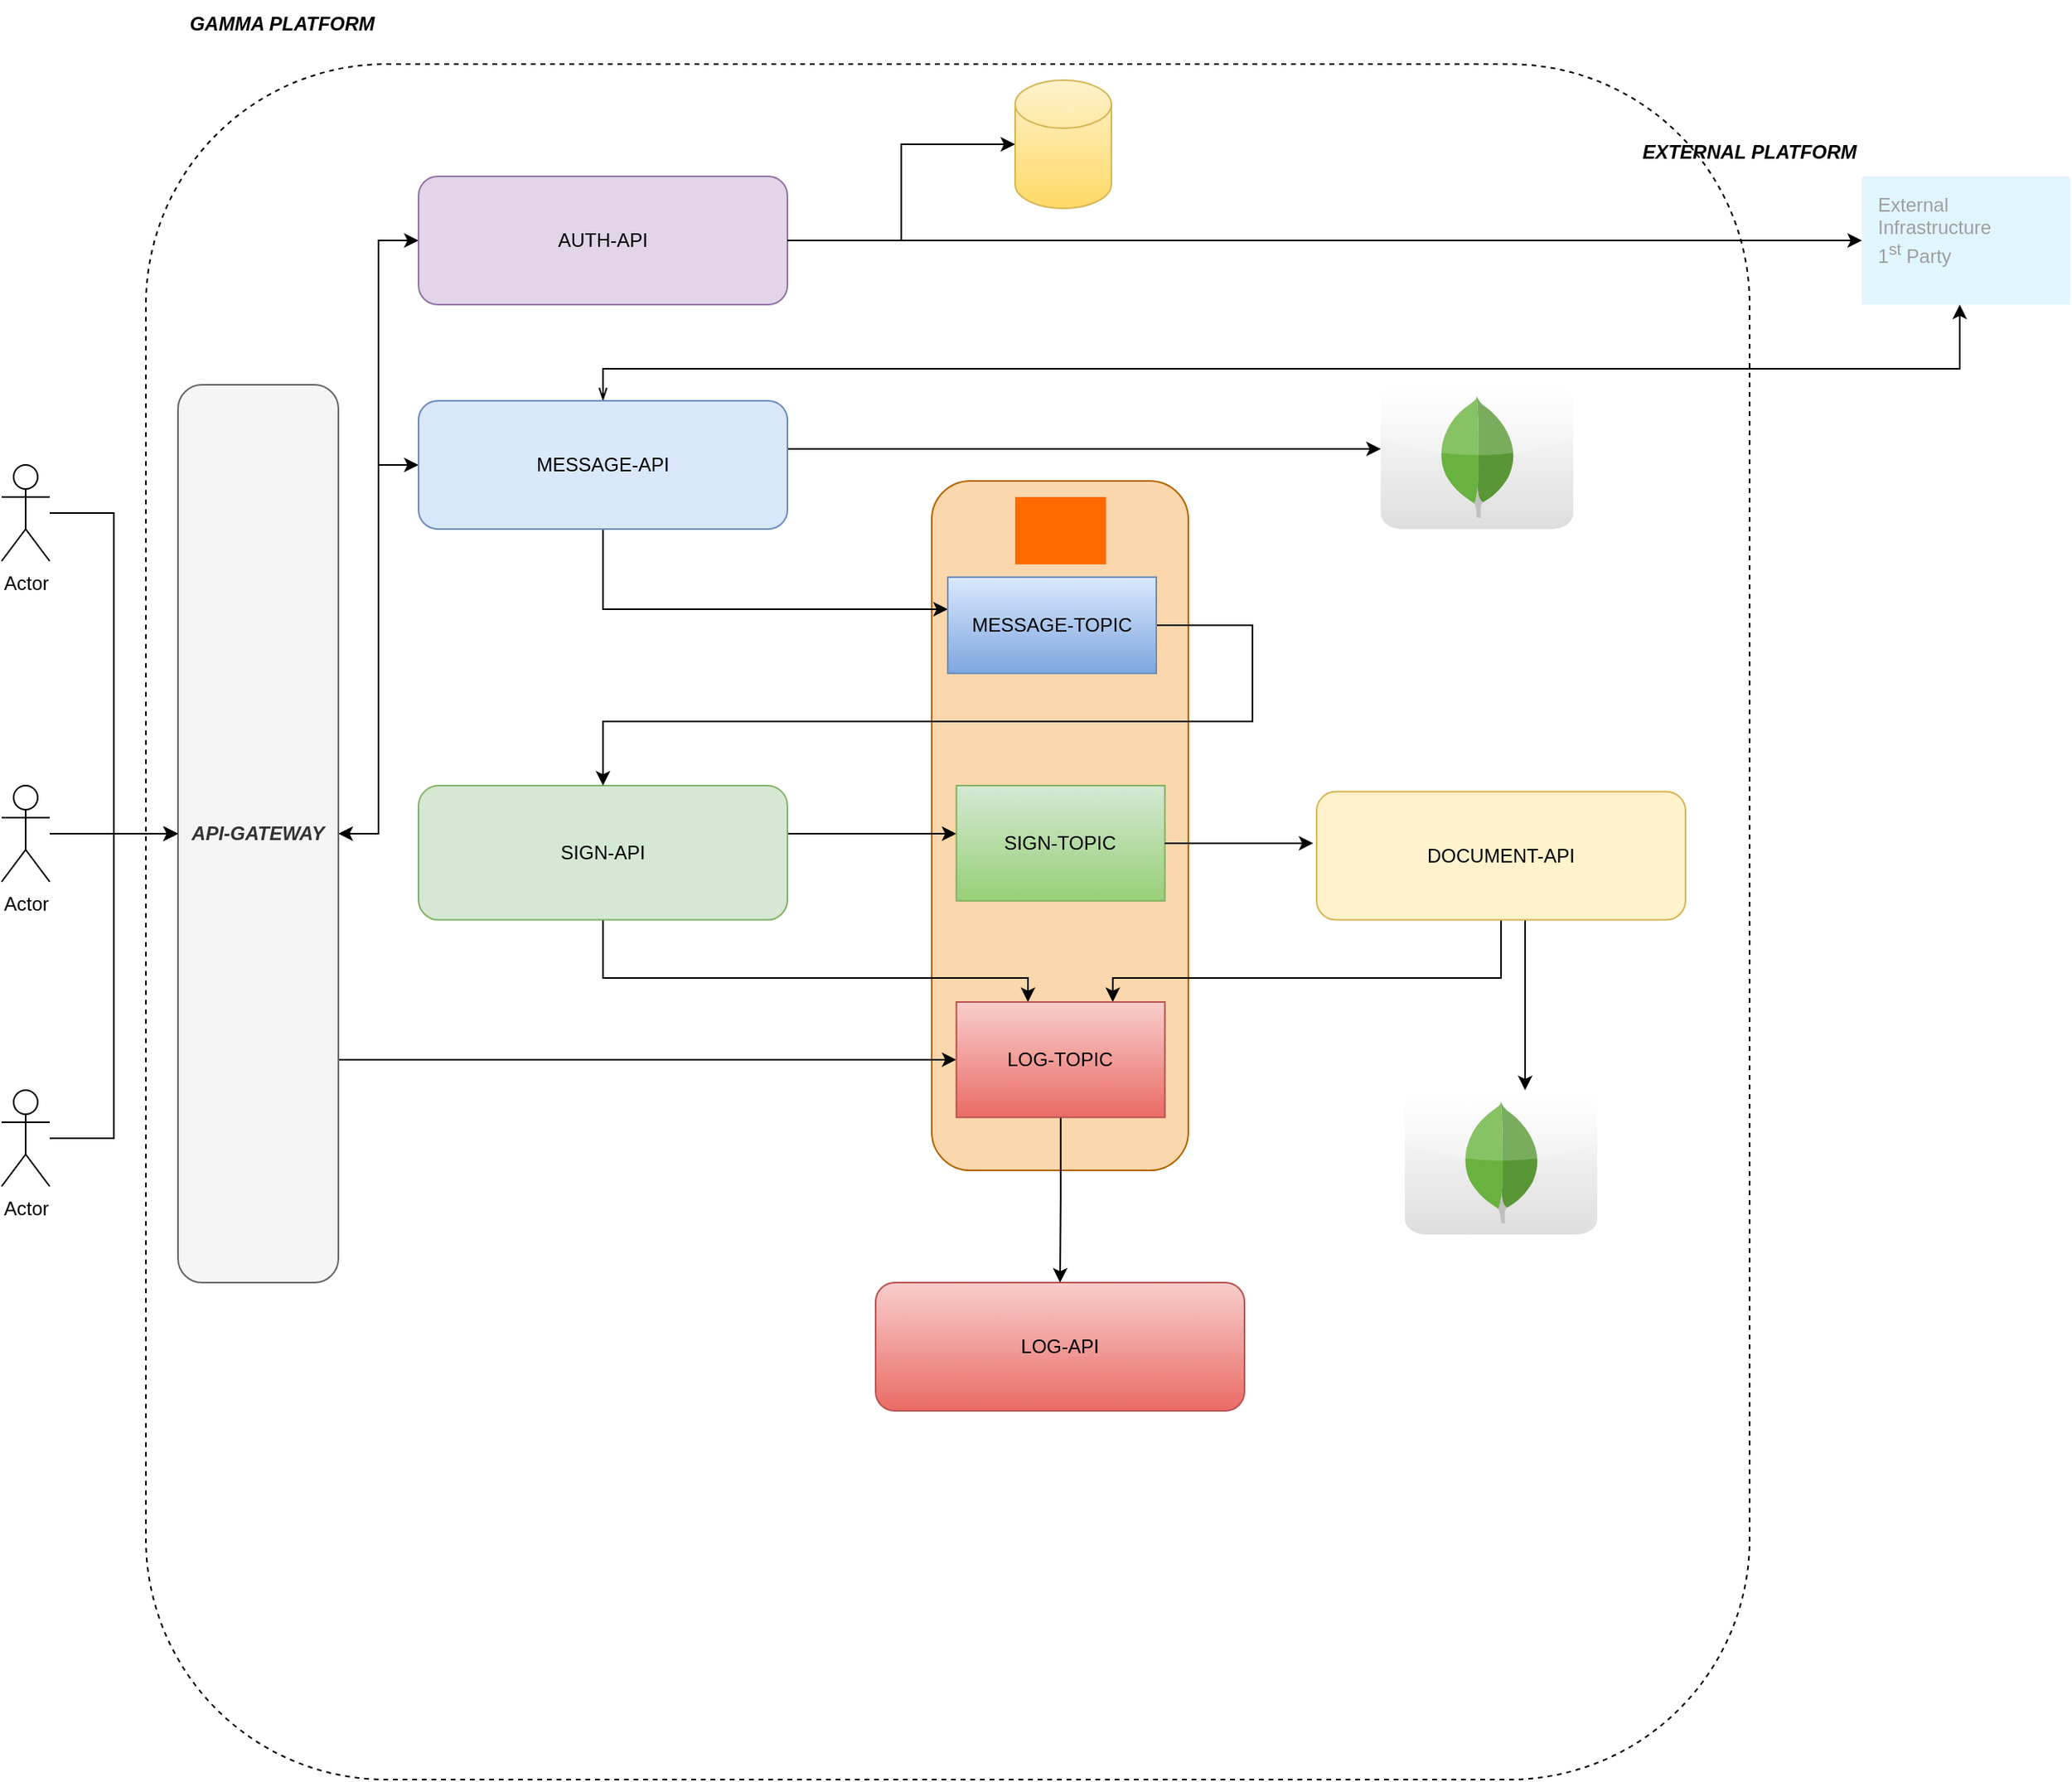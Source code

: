 <mxfile version="26.0.16">
  <diagram name="Pagina-1" id="chhbWi238Jx0Ic4HPbsi">
    <mxGraphModel dx="1434" dy="1907" grid="1" gridSize="10" guides="1" tooltips="1" connect="1" arrows="1" fold="1" page="1" pageScale="1" pageWidth="827" pageHeight="1169" math="0" shadow="0">
      <root>
        <mxCell id="0" />
        <mxCell id="1" parent="0" />
        <mxCell id="IEfos8bs7tHop2NpzzDZ-39" value="" style="rounded=1;whiteSpace=wrap;html=1;dashed=1;" parent="1" vertex="1">
          <mxGeometry x="110" width="1000" height="1070" as="geometry" />
        </mxCell>
        <mxCell id="IEfos8bs7tHop2NpzzDZ-26" value="" style="rounded=1;whiteSpace=wrap;html=1;fillColor=#fad7ac;strokeColor=#b46504;" parent="1" vertex="1">
          <mxGeometry x="600" y="260" width="160" height="430" as="geometry" />
        </mxCell>
        <mxCell id="IEfos8bs7tHop2NpzzDZ-10" style="edgeStyle=orthogonalEdgeStyle;rounded=0;orthogonalLoop=1;jettySize=auto;html=1;" parent="1" source="IEfos8bs7tHop2NpzzDZ-1" target="IEfos8bs7tHop2NpzzDZ-3" edge="1">
          <mxGeometry relative="1" as="geometry" />
        </mxCell>
        <mxCell id="IEfos8bs7tHop2NpzzDZ-1" value="Actor" style="shape=umlActor;verticalLabelPosition=bottom;verticalAlign=top;html=1;outlineConnect=0;" parent="1" vertex="1">
          <mxGeometry x="20" y="250" width="30" height="60" as="geometry" />
        </mxCell>
        <mxCell id="IEfos8bs7tHop2NpzzDZ-9" style="edgeStyle=orthogonalEdgeStyle;rounded=0;orthogonalLoop=1;jettySize=auto;html=1;entryX=0;entryY=0.5;entryDx=0;entryDy=0;strokeColor=default;startArrow=classic;startFill=1;" parent="1" source="IEfos8bs7tHop2NpzzDZ-3" target="IEfos8bs7tHop2NpzzDZ-8" edge="1">
          <mxGeometry relative="1" as="geometry" />
        </mxCell>
        <mxCell id="IEfos8bs7tHop2NpzzDZ-14" style="edgeStyle=orthogonalEdgeStyle;rounded=0;orthogonalLoop=1;jettySize=auto;html=1;" parent="1" source="IEfos8bs7tHop2NpzzDZ-3" target="IEfos8bs7tHop2NpzzDZ-5" edge="1">
          <mxGeometry relative="1" as="geometry" />
        </mxCell>
        <mxCell id="35JmLqdMYv9tIQoRzTlE-8" style="edgeStyle=orthogonalEdgeStyle;rounded=0;orthogonalLoop=1;jettySize=auto;html=1;entryX=0;entryY=0.5;entryDx=0;entryDy=0;" parent="1" source="IEfos8bs7tHop2NpzzDZ-3" target="35JmLqdMYv9tIQoRzTlE-6" edge="1">
          <mxGeometry relative="1" as="geometry">
            <Array as="points">
              <mxPoint x="310" y="621" />
              <mxPoint x="310" y="621" />
            </Array>
          </mxGeometry>
        </mxCell>
        <mxCell id="IEfos8bs7tHop2NpzzDZ-3" value="API-GATEWAY" style="rounded=1;whiteSpace=wrap;html=1;direction=south;fontStyle=3;fillColor=#f5f5f5;fontColor=#333333;strokeColor=#666666;" parent="1" vertex="1">
          <mxGeometry x="130" y="200" width="100" height="560" as="geometry" />
        </mxCell>
        <mxCell id="IEfos8bs7tHop2NpzzDZ-29" style="edgeStyle=orthogonalEdgeStyle;rounded=0;orthogonalLoop=1;jettySize=auto;html=1;" parent="1" source="IEfos8bs7tHop2NpzzDZ-5" target="IEfos8bs7tHop2NpzzDZ-27" edge="1">
          <mxGeometry relative="1" as="geometry">
            <Array as="points">
              <mxPoint x="560" y="340" />
              <mxPoint x="560" y="340" />
            </Array>
          </mxGeometry>
        </mxCell>
        <mxCell id="f5035h7tQpbPwIKEuvAs-4" style="edgeStyle=orthogonalEdgeStyle;rounded=0;orthogonalLoop=1;jettySize=auto;html=1;" parent="1" source="IEfos8bs7tHop2NpzzDZ-5" target="f5035h7tQpbPwIKEuvAs-3" edge="1">
          <mxGeometry relative="1" as="geometry">
            <Array as="points">
              <mxPoint x="670" y="240" />
              <mxPoint x="670" y="240" />
            </Array>
          </mxGeometry>
        </mxCell>
        <mxCell id="f5035h7tQpbPwIKEuvAs-7" style="edgeStyle=orthogonalEdgeStyle;rounded=0;orthogonalLoop=1;jettySize=auto;html=1;startArrow=openThin;startFill=0;" parent="1" source="IEfos8bs7tHop2NpzzDZ-5" target="f5035h7tQpbPwIKEuvAs-6" edge="1">
          <mxGeometry relative="1" as="geometry">
            <Array as="points">
              <mxPoint x="395" y="190" />
              <mxPoint x="1241" y="190" />
            </Array>
          </mxGeometry>
        </mxCell>
        <mxCell id="IEfos8bs7tHop2NpzzDZ-5" value="MESSAGE-API" style="rounded=1;whiteSpace=wrap;html=1;fillColor=#dae8fc;strokeColor=#6c8ebf;" parent="1" vertex="1">
          <mxGeometry x="280" y="210" width="230" height="80" as="geometry" />
        </mxCell>
        <mxCell id="IEfos8bs7tHop2NpzzDZ-34" style="edgeStyle=orthogonalEdgeStyle;rounded=0;orthogonalLoop=1;jettySize=auto;html=1;" parent="1" source="IEfos8bs7tHop2NpzzDZ-6" target="IEfos8bs7tHop2NpzzDZ-25" edge="1">
          <mxGeometry relative="1" as="geometry">
            <Array as="points">
              <mxPoint x="970" y="590" />
              <mxPoint x="970" y="590" />
            </Array>
          </mxGeometry>
        </mxCell>
        <mxCell id="WD_ivQYidAw1BwByxvyM-3" style="edgeStyle=orthogonalEdgeStyle;rounded=0;orthogonalLoop=1;jettySize=auto;html=1;entryX=0.75;entryY=0;entryDx=0;entryDy=0;" edge="1" parent="1" source="IEfos8bs7tHop2NpzzDZ-6" target="35JmLqdMYv9tIQoRzTlE-6">
          <mxGeometry relative="1" as="geometry">
            <Array as="points">
              <mxPoint x="955" y="570" />
              <mxPoint x="713" y="570" />
            </Array>
          </mxGeometry>
        </mxCell>
        <mxCell id="IEfos8bs7tHop2NpzzDZ-6" value="DOCUMENT-API" style="rounded=1;whiteSpace=wrap;html=1;fillColor=#fff2cc;strokeColor=#d6b656;" parent="1" vertex="1">
          <mxGeometry x="840" y="453.8" width="230" height="80" as="geometry" />
        </mxCell>
        <mxCell id="IEfos8bs7tHop2NpzzDZ-32" style="edgeStyle=orthogonalEdgeStyle;rounded=0;orthogonalLoop=1;jettySize=auto;html=1;" parent="1" source="IEfos8bs7tHop2NpzzDZ-7" target="IEfos8bs7tHop2NpzzDZ-31" edge="1">
          <mxGeometry relative="1" as="geometry">
            <Array as="points">
              <mxPoint x="563" y="480" />
              <mxPoint x="563" y="480" />
            </Array>
          </mxGeometry>
        </mxCell>
        <mxCell id="WD_ivQYidAw1BwByxvyM-1" style="edgeStyle=orthogonalEdgeStyle;rounded=0;orthogonalLoop=1;jettySize=auto;html=1;" edge="1" parent="1" source="IEfos8bs7tHop2NpzzDZ-7" target="35JmLqdMYv9tIQoRzTlE-6">
          <mxGeometry relative="1" as="geometry">
            <Array as="points">
              <mxPoint x="395" y="570" />
              <mxPoint x="660" y="570" />
            </Array>
          </mxGeometry>
        </mxCell>
        <mxCell id="IEfos8bs7tHop2NpzzDZ-7" value="SIGN-API" style="rounded=1;whiteSpace=wrap;html=1;fillColor=#d5e8d4;strokeColor=#82b366;" parent="1" vertex="1">
          <mxGeometry x="280" y="450.0" width="230" height="83.8" as="geometry" />
        </mxCell>
        <mxCell id="35JmLqdMYv9tIQoRzTlE-11" style="edgeStyle=orthogonalEdgeStyle;rounded=0;orthogonalLoop=1;jettySize=auto;html=1;" parent="1" source="IEfos8bs7tHop2NpzzDZ-8" target="35JmLqdMYv9tIQoRzTlE-10" edge="1">
          <mxGeometry relative="1" as="geometry" />
        </mxCell>
        <mxCell id="IEfos8bs7tHop2NpzzDZ-8" value="AUTH-API" style="rounded=1;whiteSpace=wrap;html=1;fillColor=#e1d5e7;strokeColor=#9673a6;" parent="1" vertex="1">
          <mxGeometry x="280" y="70" width="230" height="80" as="geometry" />
        </mxCell>
        <mxCell id="IEfos8bs7tHop2NpzzDZ-25" value="" style="dashed=0;outlineConnect=0;html=1;align=center;labelPosition=center;verticalLabelPosition=bottom;verticalAlign=top;shape=mxgraph.webicons.mongodb;gradientColor=#DFDEDE" parent="1" vertex="1">
          <mxGeometry x="895" y="640" width="120" height="90" as="geometry" />
        </mxCell>
        <mxCell id="IEfos8bs7tHop2NpzzDZ-30" style="edgeStyle=orthogonalEdgeStyle;rounded=0;orthogonalLoop=1;jettySize=auto;html=1;entryX=0.5;entryY=0;entryDx=0;entryDy=0;" parent="1" source="IEfos8bs7tHop2NpzzDZ-27" target="IEfos8bs7tHop2NpzzDZ-7" edge="1">
          <mxGeometry relative="1" as="geometry">
            <Array as="points">
              <mxPoint x="800" y="350" />
              <mxPoint x="800" y="410" />
              <mxPoint x="395" y="410" />
            </Array>
          </mxGeometry>
        </mxCell>
        <mxCell id="IEfos8bs7tHop2NpzzDZ-27" value="MESSAGE-TOPIC" style="rounded=0;whiteSpace=wrap;html=1;fillColor=#dae8fc;gradientColor=#7ea6e0;strokeColor=#6c8ebf;" parent="1" vertex="1">
          <mxGeometry x="610" y="320" width="130" height="60" as="geometry" />
        </mxCell>
        <mxCell id="IEfos8bs7tHop2NpzzDZ-31" value="SIGN-TOPIC" style="rounded=0;whiteSpace=wrap;html=1;fillColor=#d5e8d4;gradientColor=#97d077;strokeColor=#82b366;" parent="1" vertex="1">
          <mxGeometry x="615.35" y="450" width="130" height="71.9" as="geometry" />
        </mxCell>
        <mxCell id="IEfos8bs7tHop2NpzzDZ-38" value="" style="points=[];aspect=fixed;html=1;align=center;shadow=0;dashed=0;fillColor=#FF6A00;strokeColor=none;shape=mxgraph.alibaba_cloud.kafka;" parent="1" vertex="1">
          <mxGeometry x="652" y="270" width="56.7" height="42" as="geometry" />
        </mxCell>
        <mxCell id="IEfos8bs7tHop2NpzzDZ-40" value="&lt;b&gt;&lt;i&gt;GAMMA PLATFORM&lt;/i&gt;&lt;/b&gt;" style="text;html=1;align=center;verticalAlign=middle;whiteSpace=wrap;rounded=0;" parent="1" vertex="1">
          <mxGeometry x="130" y="-40" width="130" height="30" as="geometry" />
        </mxCell>
        <mxCell id="IEfos8bs7tHop2NpzzDZ-42" style="edgeStyle=orthogonalEdgeStyle;rounded=0;orthogonalLoop=1;jettySize=auto;html=1;entryX=0.5;entryY=1;entryDx=0;entryDy=0;" parent="1" source="IEfos8bs7tHop2NpzzDZ-41" target="IEfos8bs7tHop2NpzzDZ-3" edge="1">
          <mxGeometry relative="1" as="geometry" />
        </mxCell>
        <mxCell id="IEfos8bs7tHop2NpzzDZ-41" value="Actor" style="shape=umlActor;verticalLabelPosition=bottom;verticalAlign=top;html=1;outlineConnect=0;" parent="1" vertex="1">
          <mxGeometry x="20" y="450" width="30" height="60" as="geometry" />
        </mxCell>
        <mxCell id="IEfos8bs7tHop2NpzzDZ-44" style="edgeStyle=orthogonalEdgeStyle;rounded=0;orthogonalLoop=1;jettySize=auto;html=1;" parent="1" source="IEfos8bs7tHop2NpzzDZ-43" target="IEfos8bs7tHop2NpzzDZ-3" edge="1">
          <mxGeometry relative="1" as="geometry" />
        </mxCell>
        <mxCell id="IEfos8bs7tHop2NpzzDZ-43" value="Actor" style="shape=umlActor;verticalLabelPosition=bottom;verticalAlign=top;html=1;outlineConnect=0;" parent="1" vertex="1">
          <mxGeometry x="20" y="640" width="30" height="60" as="geometry" />
        </mxCell>
        <mxCell id="f5035h7tQpbPwIKEuvAs-2" value="&lt;b&gt;&lt;i&gt;EXTERNAL PLATFORM&lt;/i&gt;&lt;/b&gt;" style="text;html=1;align=center;verticalAlign=middle;whiteSpace=wrap;rounded=0;" parent="1" vertex="1">
          <mxGeometry x="1030" y="40" width="160" height="30" as="geometry" />
        </mxCell>
        <mxCell id="f5035h7tQpbPwIKEuvAs-3" value="" style="dashed=0;outlineConnect=0;html=1;align=center;labelPosition=center;verticalLabelPosition=bottom;verticalAlign=top;shape=mxgraph.webicons.mongodb;gradientColor=#DFDEDE" parent="1" vertex="1">
          <mxGeometry x="880" y="200" width="120" height="90" as="geometry" />
        </mxCell>
        <mxCell id="f5035h7tQpbPwIKEuvAs-6" value="External&#xa;Infrastructure&#xa;1&lt;sup&gt;st&lt;/sup&gt; Party" style="sketch=0;points=[[0,0,0],[0.25,0,0],[0.5,0,0],[0.75,0,0],[1,0,0],[1,0.25,0],[1,0.5,0],[1,0.75,0],[1,1,0],[0.75,1,0],[0.5,1,0],[0.25,1,0],[0,1,0],[0,0.75,0],[0,0.5,0],[0,0.25,0]];rounded=1;absoluteArcSize=1;arcSize=2;html=1;strokeColor=none;gradientColor=none;shadow=0;dashed=0;fontSize=12;fontColor=#9E9E9E;align=left;verticalAlign=top;spacing=10;spacingTop=-4;whiteSpace=wrap;fillColor=#E1F5FE;" parent="1" vertex="1">
          <mxGeometry x="1180" y="70" width="130" height="80" as="geometry" />
        </mxCell>
        <mxCell id="35JmLqdMYv9tIQoRzTlE-3" style="edgeStyle=orthogonalEdgeStyle;rounded=0;orthogonalLoop=1;jettySize=auto;html=1;entryX=-0.009;entryY=0.402;entryDx=0;entryDy=0;entryPerimeter=0;" parent="1" source="IEfos8bs7tHop2NpzzDZ-31" target="IEfos8bs7tHop2NpzzDZ-6" edge="1">
          <mxGeometry relative="1" as="geometry" />
        </mxCell>
        <mxCell id="35JmLqdMYv9tIQoRzTlE-4" value="LOG-API" style="rounded=1;whiteSpace=wrap;html=1;fillColor=#f8cecc;strokeColor=#b85450;gradientColor=#ea6b66;" parent="1" vertex="1">
          <mxGeometry x="565" y="760" width="230" height="80" as="geometry" />
        </mxCell>
        <mxCell id="35JmLqdMYv9tIQoRzTlE-7" style="edgeStyle=orthogonalEdgeStyle;rounded=0;orthogonalLoop=1;jettySize=auto;html=1;" parent="1" source="35JmLqdMYv9tIQoRzTlE-6" target="35JmLqdMYv9tIQoRzTlE-4" edge="1">
          <mxGeometry relative="1" as="geometry" />
        </mxCell>
        <mxCell id="35JmLqdMYv9tIQoRzTlE-6" value="LOG-TOPIC" style="rounded=0;whiteSpace=wrap;html=1;fillColor=#f8cecc;gradientColor=#ea6b66;strokeColor=#b85450;" parent="1" vertex="1">
          <mxGeometry x="615.35" y="585" width="130" height="71.9" as="geometry" />
        </mxCell>
        <mxCell id="35JmLqdMYv9tIQoRzTlE-9" style="edgeStyle=orthogonalEdgeStyle;rounded=0;orthogonalLoop=1;jettySize=auto;html=1;entryX=0;entryY=0.5;entryDx=0;entryDy=0;entryPerimeter=0;" parent="1" source="IEfos8bs7tHop2NpzzDZ-8" target="f5035h7tQpbPwIKEuvAs-6" edge="1">
          <mxGeometry relative="1" as="geometry" />
        </mxCell>
        <mxCell id="35JmLqdMYv9tIQoRzTlE-10" value="" style="shape=cylinder3;whiteSpace=wrap;html=1;boundedLbl=1;backgroundOutline=1;size=15;fillColor=#fff2cc;gradientColor=#ffd966;strokeColor=#d6b656;" parent="1" vertex="1">
          <mxGeometry x="652" y="10" width="60" height="80" as="geometry" />
        </mxCell>
      </root>
    </mxGraphModel>
  </diagram>
</mxfile>
